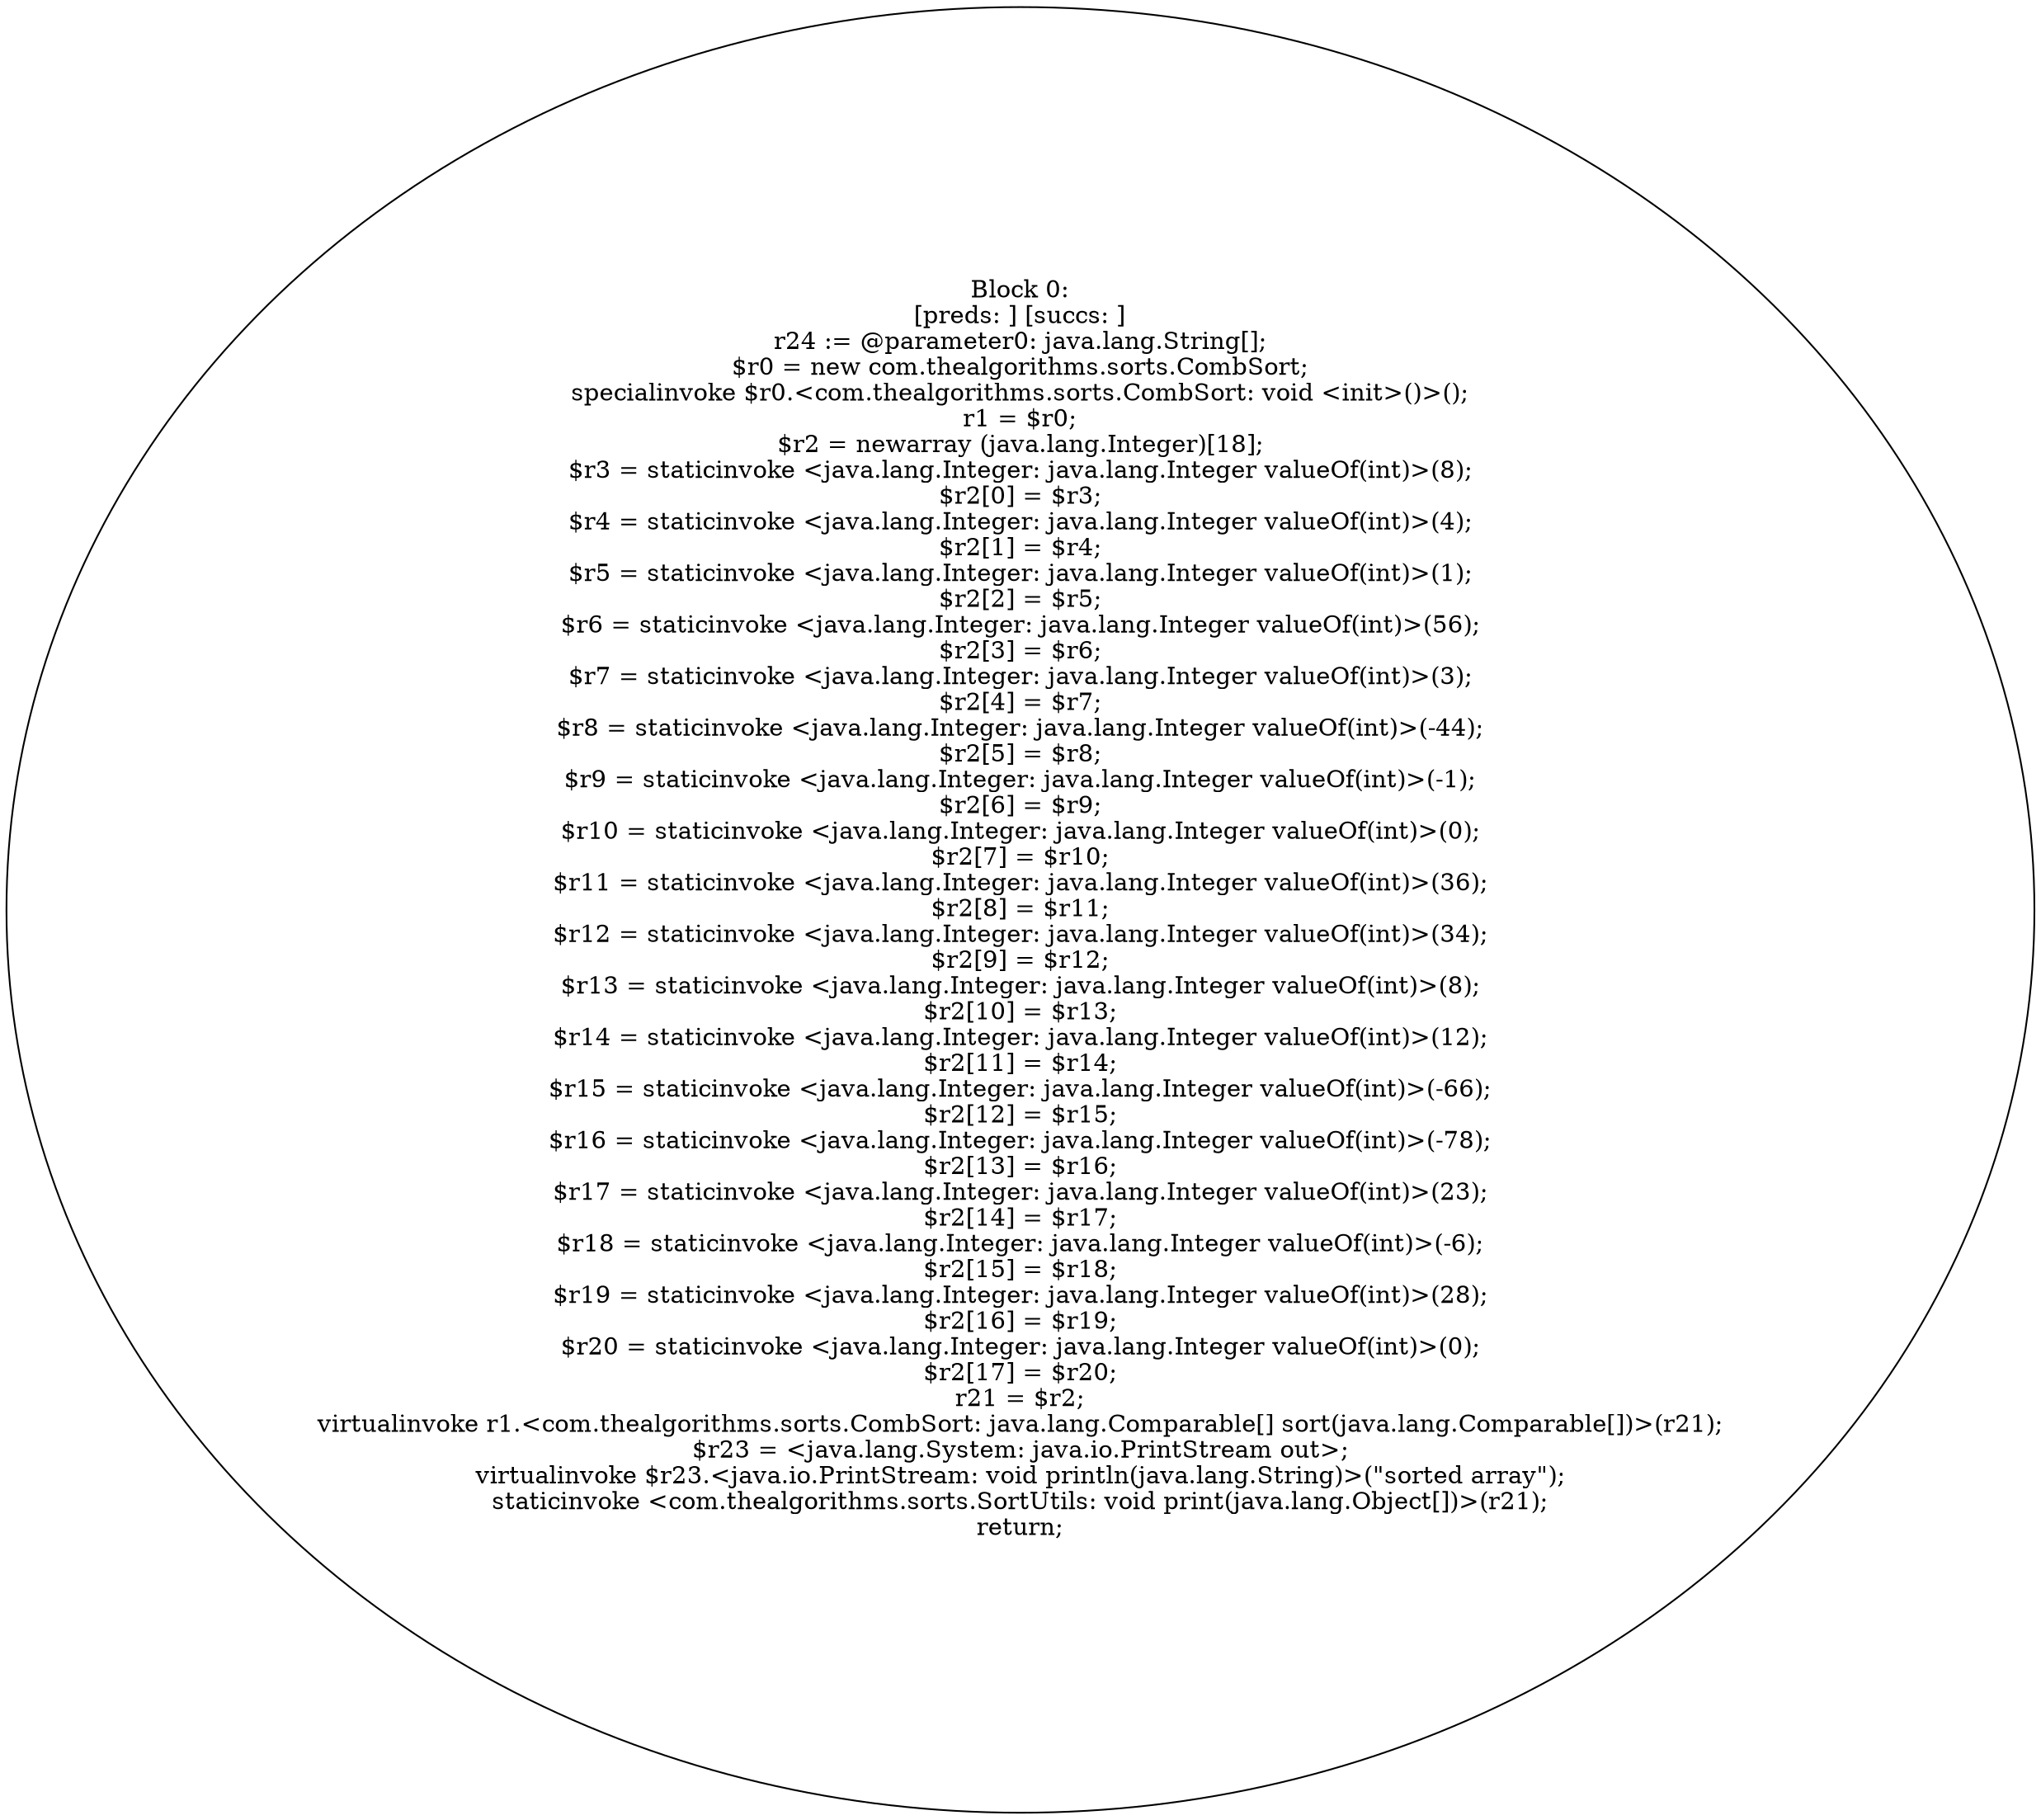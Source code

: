 digraph "unitGraph" {
    "Block 0:
[preds: ] [succs: ]
r24 := @parameter0: java.lang.String[];
$r0 = new com.thealgorithms.sorts.CombSort;
specialinvoke $r0.<com.thealgorithms.sorts.CombSort: void <init>()>();
r1 = $r0;
$r2 = newarray (java.lang.Integer)[18];
$r3 = staticinvoke <java.lang.Integer: java.lang.Integer valueOf(int)>(8);
$r2[0] = $r3;
$r4 = staticinvoke <java.lang.Integer: java.lang.Integer valueOf(int)>(4);
$r2[1] = $r4;
$r5 = staticinvoke <java.lang.Integer: java.lang.Integer valueOf(int)>(1);
$r2[2] = $r5;
$r6 = staticinvoke <java.lang.Integer: java.lang.Integer valueOf(int)>(56);
$r2[3] = $r6;
$r7 = staticinvoke <java.lang.Integer: java.lang.Integer valueOf(int)>(3);
$r2[4] = $r7;
$r8 = staticinvoke <java.lang.Integer: java.lang.Integer valueOf(int)>(-44);
$r2[5] = $r8;
$r9 = staticinvoke <java.lang.Integer: java.lang.Integer valueOf(int)>(-1);
$r2[6] = $r9;
$r10 = staticinvoke <java.lang.Integer: java.lang.Integer valueOf(int)>(0);
$r2[7] = $r10;
$r11 = staticinvoke <java.lang.Integer: java.lang.Integer valueOf(int)>(36);
$r2[8] = $r11;
$r12 = staticinvoke <java.lang.Integer: java.lang.Integer valueOf(int)>(34);
$r2[9] = $r12;
$r13 = staticinvoke <java.lang.Integer: java.lang.Integer valueOf(int)>(8);
$r2[10] = $r13;
$r14 = staticinvoke <java.lang.Integer: java.lang.Integer valueOf(int)>(12);
$r2[11] = $r14;
$r15 = staticinvoke <java.lang.Integer: java.lang.Integer valueOf(int)>(-66);
$r2[12] = $r15;
$r16 = staticinvoke <java.lang.Integer: java.lang.Integer valueOf(int)>(-78);
$r2[13] = $r16;
$r17 = staticinvoke <java.lang.Integer: java.lang.Integer valueOf(int)>(23);
$r2[14] = $r17;
$r18 = staticinvoke <java.lang.Integer: java.lang.Integer valueOf(int)>(-6);
$r2[15] = $r18;
$r19 = staticinvoke <java.lang.Integer: java.lang.Integer valueOf(int)>(28);
$r2[16] = $r19;
$r20 = staticinvoke <java.lang.Integer: java.lang.Integer valueOf(int)>(0);
$r2[17] = $r20;
r21 = $r2;
virtualinvoke r1.<com.thealgorithms.sorts.CombSort: java.lang.Comparable[] sort(java.lang.Comparable[])>(r21);
$r23 = <java.lang.System: java.io.PrintStream out>;
virtualinvoke $r23.<java.io.PrintStream: void println(java.lang.String)>(\"sorted array\");
staticinvoke <com.thealgorithms.sorts.SortUtils: void print(java.lang.Object[])>(r21);
return;
"
}
